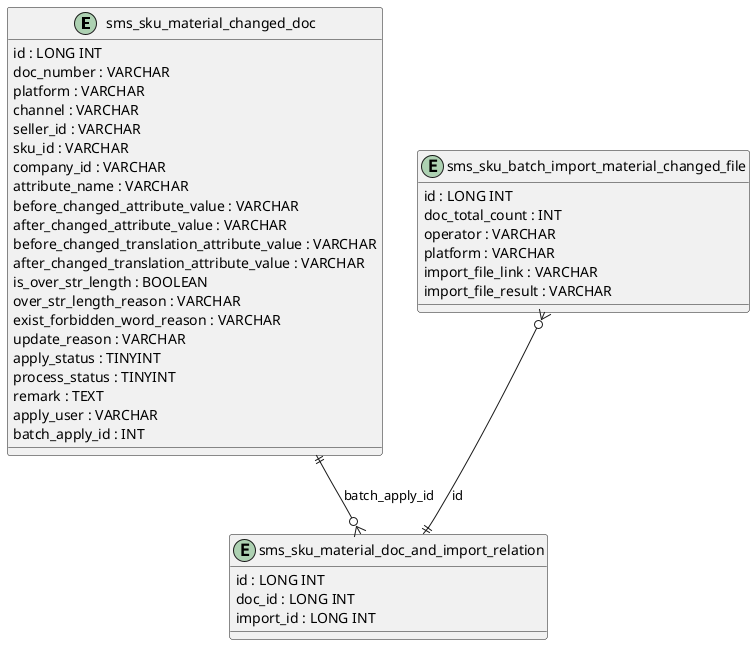 @startuml

entity "sms_sku_material_changed_doc" as sms_sku_material_changed_doc {
    id : LONG INT
    doc_number : VARCHAR
    platform : VARCHAR
    channel : VARCHAR
    seller_id : VARCHAR
    sku_id : VARCHAR
    company_id : VARCHAR
    attribute_name : VARCHAR
    before_changed_attribute_value : VARCHAR
    after_changed_attribute_value : VARCHAR
    before_changed_translation_attribute_value : VARCHAR
    after_changed_translation_attribute_value : VARCHAR
    is_over_str_length : BOOLEAN
    over_str_length_reason : VARCHAR
    exist_forbidden_word_reason : VARCHAR
    update_reason : VARCHAR
    apply_status : TINYINT
    process_status : TINYINT
    remark : TEXT
    apply_user : VARCHAR
    batch_apply_id : INT
}

entity "sms_sku_batch_import_material_changed_file" as sms_sku_batch_import_material_changed_file {
    id : LONG INT
    doc_total_count : INT
    operator : VARCHAR
    platform : VARCHAR
    import_file_link : VARCHAR
    import_file_result : VARCHAR
}

entity "sms_sku_material_doc_and_import_relation" as sms_sku_material_doc_and_import_relation {
    id : LONG INT
    doc_id : LONG INT
    import_id : LONG INT
}

sms_sku_material_changed_doc ||--o{ sms_sku_material_doc_and_import_relation : "batch_apply_id"
sms_sku_batch_import_material_changed_file }o--|| sms_sku_material_doc_and_import_relation : "id"

@enduml